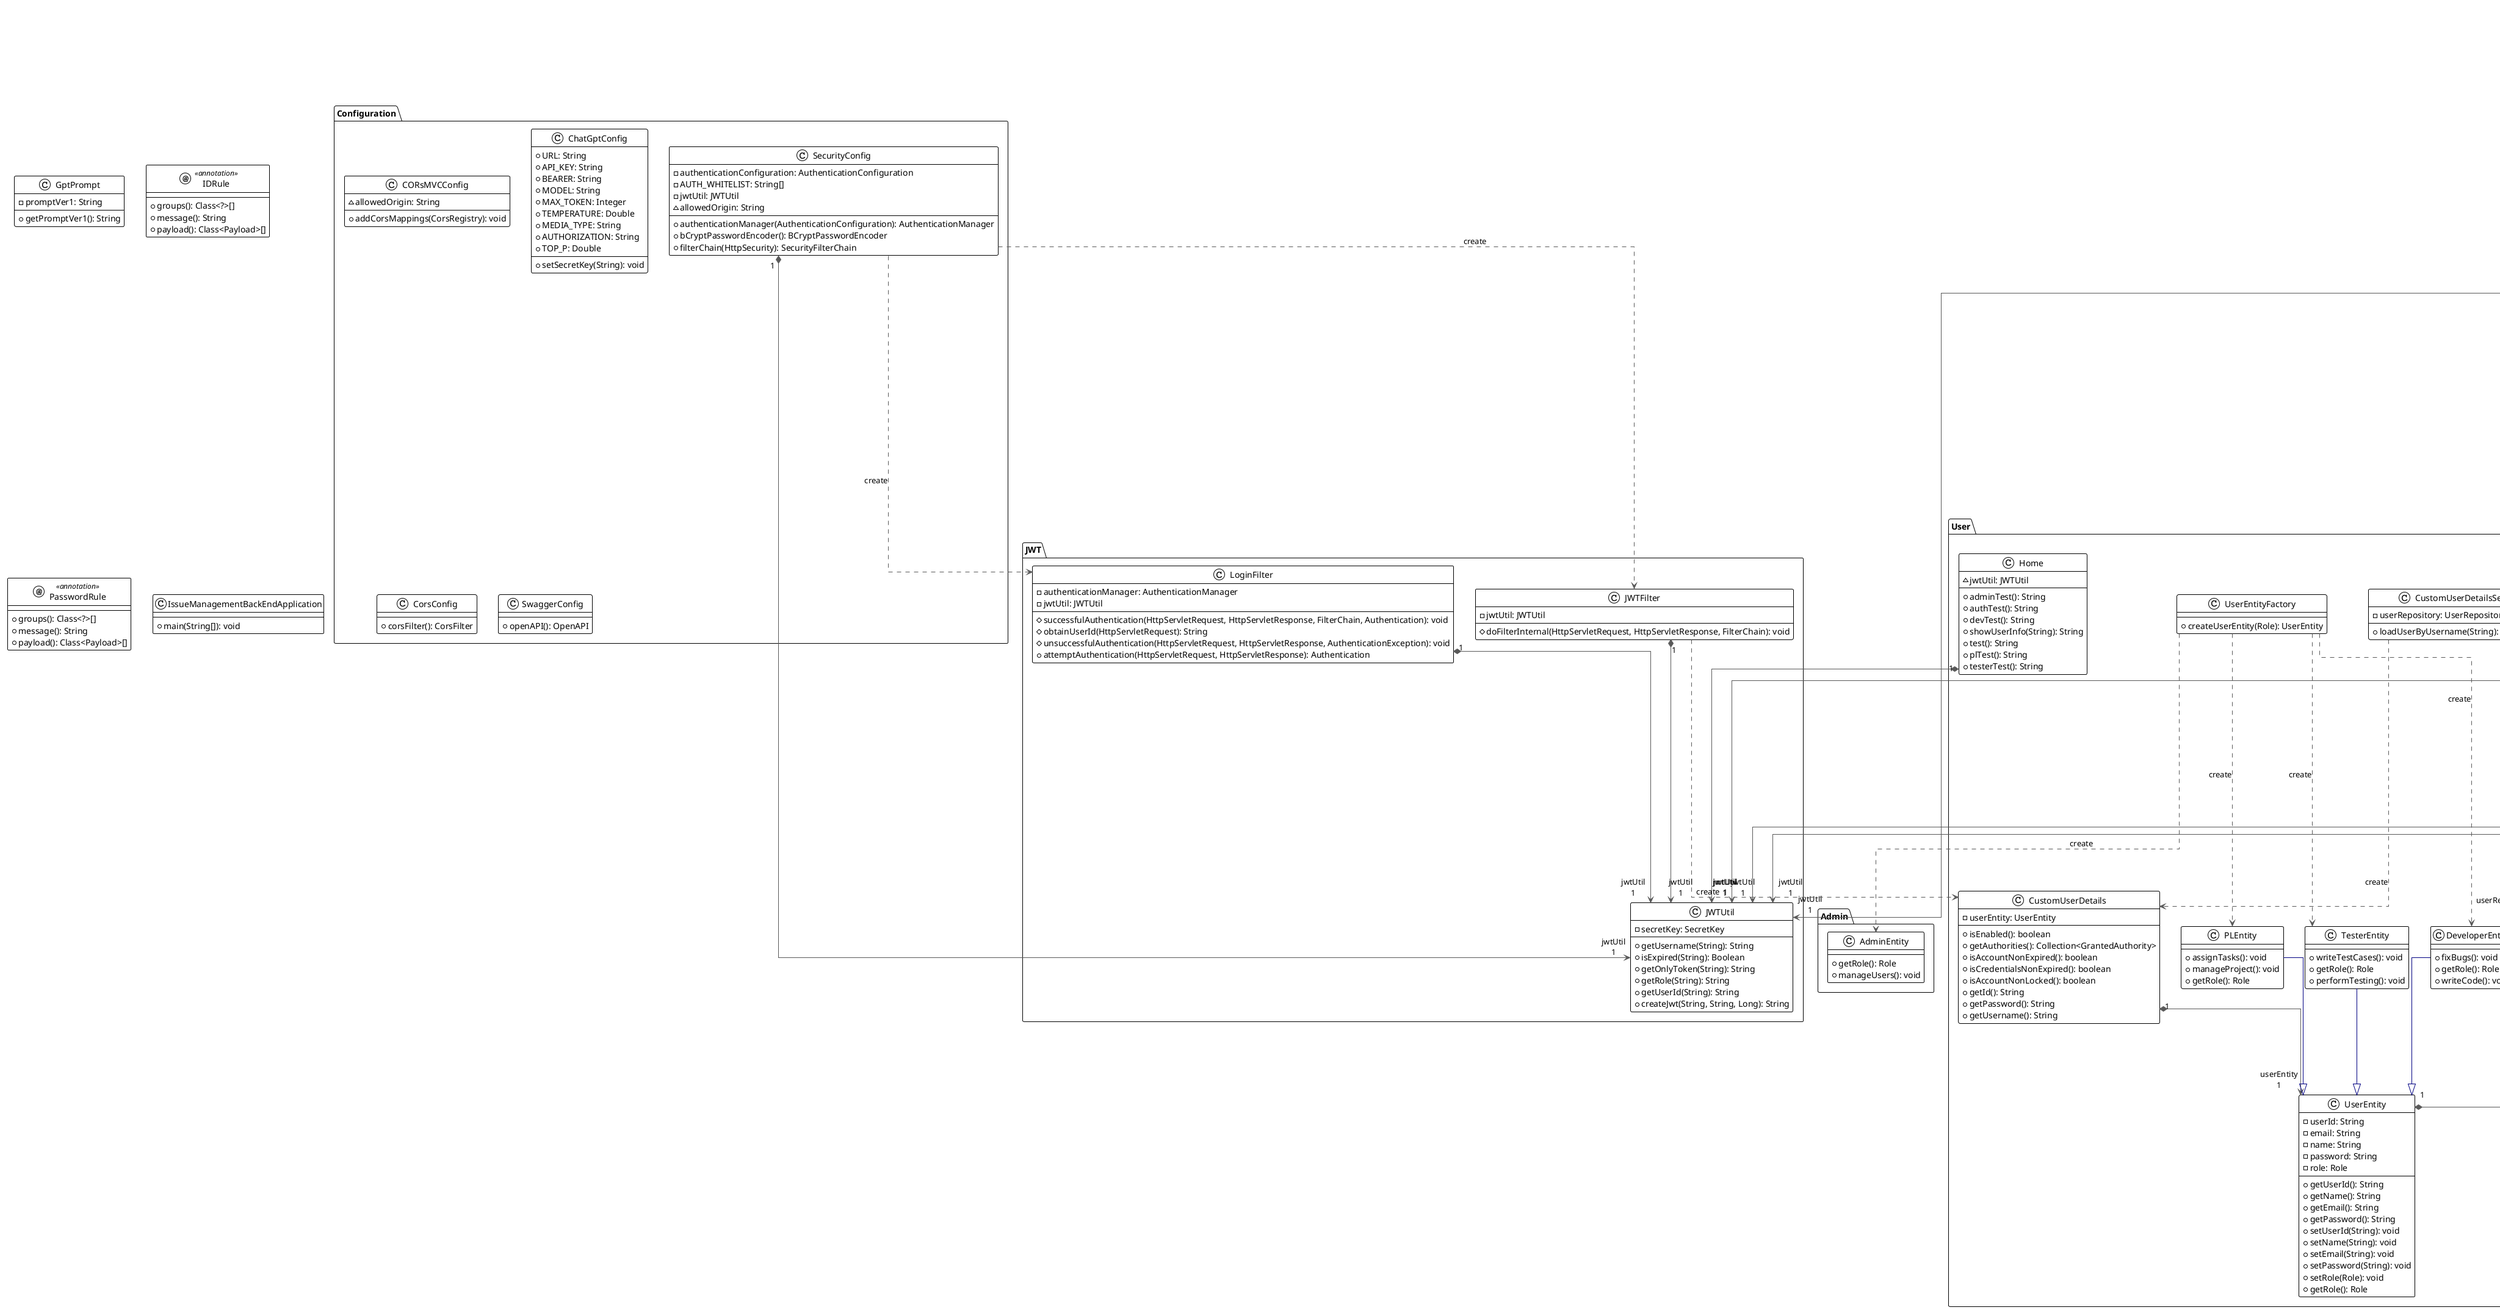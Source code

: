 @startuml

!theme plain
top to bottom direction
skinparam linetype ortho

package "Admin" {
  class AdminEntity {
    + getRole(): Role
    + manageUsers(): void
  }
}

package "Configuration" {
  class CORsMVCConfig {
    ~ allowedOrigin: String
    + addCorsMappings(CorsRegistry): void
  }
  class ChatGptConfig {
    + URL: String
    + API_KEY: String
    + BEARER: String
    + MODEL: String
    + MAX_TOKEN: Integer
    + TEMPERATURE: Double
    + MEDIA_TYPE: String
    + AUTHORIZATION: String
    + TOP_P: Double
    + setSecretKey(String): void
  }
  class CorsConfig {
    + corsFilter(): CorsFilter
  }
  class SecurityConfig {
    - authenticationConfiguration: AuthenticationConfiguration
    - AUTH_WHITELIST: String[]
    - jwtUtil: JWTUtil
    ~ allowedOrigin: String
    + authenticationManager(AuthenticationConfiguration): AuthenticationManager
    + bCryptPasswordEncoder(): BCryptPasswordEncoder
    + filterChain(HttpSecurity): SecurityFilterChain
  }
  class SwaggerConfig {
    + openAPI(): OpenAPI
  }
}

package "ChatGpt" {
  class ChatGptController {
    - chatGptService: ChatGptServiceIF
    + selectUser(Long): ChatGptResponseDTO
  }
  class ChatGptRequestDTO {
    - messages: List<Message>
    - topP: Double
    - maxTokens: Integer
    - temperature: Double
    - model: String
    + getModel(): String
    + getMessages(): List<Message>
    + getMaxTokens(): Integer
    + getTemperature(): Double
    + getTopP(): Double
    + builder(): ChatGptRequestDTOBuilder
  }
  class ChatGptResponseDTO {
    - id: String
    - created: LocalDate
    - model: String
    - object: String
    - choices: List<Choice>
    + getId(): String
    + getObject(): String
    + getCreated(): LocalDate
    + getModel(): String
    + getChoices(): List<Choice>
    + builder(): ChatGptResponseDTOBuilder
  }
  class ChatGptService {
    - issueService: IssueServiceIF
    - apiKey: String
    - projectMemberService: ProjectMemberServiceIF
    - restTemplate: RestTemplate
    + buildHttpEntity(ChatGptRequestDTO): HttpEntity<ChatGptRequestDTO>
    + getResponse(HttpEntity<ChatGptRequestDTO>): ChatGptResponseDTO
    + selectUser(Long): ChatGptResponseDTO
    + makeQuestionStr(List<IssueDTO>, IssueDTO, List<String>): String
  }
  interface ChatGptServiceIF << interface >> {
    + getResponse(HttpEntity<ChatGptRequestDTO>): ChatGptResponseDTO
    + buildHttpEntity(ChatGptRequestDTO): HttpEntity<ChatGptRequestDTO>
    + selectUser(Long): ChatGptResponseDTO
  }
  class Choice {
    - finishReason: String
    - index: Integer
    - message: Message
    + getMessage(): Message
    + getIndex(): Integer
    + getFinishReason(): String
    + builder(): ChoiceBuilder
  }
}

package "Comment" {
  class CommentController {
    - commentService: CommentServiceIF
    + createComment(CommentDTO, String, Long): Boolean
    + getComment(Long): CommentDTO
    + getCommentsInIssue(Long): List<CommentDTO>
    + updateComment(CommentDTO, Long): Boolean
    + deleteComment(Long): Boolean
  }
  class CommentDTO {
    - id: Long
    - text: String
    - createdAt: LocalDateTime
    - authorId: String
    - issueId: Long
    + getId(): Long
    + getText(): String
    + getCreatedAt(): LocalDateTime
    + getAuthorId(): String
    + getIssueId(): Long
  }
  class CommentEntity {
    - issueId: Long
    - authorId: String
    - commentId: Long
    - createdAt: LocalDateTime
    - text: String
    + getCommentId(): Long
    + getText(): String
    + getCreatedAt(): LocalDateTime
    + getAuthorId(): String
    + getIssueId(): Long
    + setCommentId(Long): void
    + setText(String): void
    + setCreatedAt(LocalDateTime): void
    + setAuthorId(String): void
    + setIssueId(Long): void
  }
  interface CommentRepository << interface >> {
    + save(S): S
    + findById(Long): Optional<CommentEntity>
    + findAllByIssueId(Long): List<CommentEntity>
    + deleteById(Long): void
  }
  class CommentService {
    - commentRepository: CommentRepository
    - jwtUtil: JWTUtil
    + createComment(CommentDTO, String, Long): Boolean
    + updateComment(CommentDTO, Long): Boolean
    + getCommentsInIssue(Long): List<CommentDTO>
    + getComment(Long): CommentDTO
    + deleteComment(Long): Boolean
    - entityToDTO(CommentEntity): CommentDTO
  }
  interface CommentServiceIF << interface >> {
    + getCommentsInIssue(Long): List<CommentDTO>
    + createComment(CommentDTO, String, Long): Boolean
    + deleteComment(Long): Boolean
    + getComment(Long): CommentDTO
    + updateComment(CommentDTO, Long): Boolean
  }
}

package "Issue" {
  class IssueController {
    - issueServiceIF: IssueServiceIF
    + assignDev(Long, String): void
    + fixIssue(String, Long): void
    + findStateIssues(Long, State): List<IssueDTO>
    + findAssignedToMeIssues(String): List<IssueDTO>
    + closeIssue(Long): void
    + findAssignedToMeIssuesInProject(Long, String): List<IssueDTO>
    + createIssue(IssueCreationRequestDTO, String): boolean
    + resolveIssue(String, Long): void
    + findFixedIssueRelatedReporterInProject(Long, String): List<IssueDTO>
    + findAllIssues(Long): List<IssueDTO>
    + findFixedIssueRelatedReporter(String): List<IssueDTO>
    + getIssue(Long): IssueDTO
  }
  class IssueCreationRequestDTO {
    - issue: IssueDTO
    - comment: CommentDTO
    + getIssue(): IssueDTO
    + getComment(): CommentDTO
  }
  class IssueDTO {
    - startDate: LocalDateTime
    - projectId: Long
    - status: State
    - id: Long
    - description: String
    - assignee: UserDTO
    - comments: List<CommentDTO>
    - priority: Priority
    - reporter: UserDTO
    - endDate: LocalDateTime
    - title: String
    - fixer: UserDTO
    + getDescription(): String
    + getId(): Long
    + getTitle(): String
    + getReporter(): UserDTO
    + getStatus(): State
    + getPriority(): Priority
    + getAssignee(): UserDTO
    + getFixer(): UserDTO
    + getProjectId(): Long
    + getComments(): List<CommentDTO>
    + getStartDate(): LocalDateTime
    + getEndDate(): LocalDateTime
  }
  class IssueEntity {
    - title: String
    - priority: Priority
    - fixerId: String?
    - reporterId: String
    - status: State
    - assigneeId: String?
    - issueId: Long
    - description: String
    - endDate: LocalDateTime?
    - projectId: Long
    - startDate: LocalDateTime
    + getDescription(): String
    + getTitle(): String
    + getIssueId(): Long
    + setDescription(String): void
    + getReporterId(): String
    + setAssigneeId(String?): void
    + setProjectId(Long): void
    + getStatus(): State
    + setEndDate(LocalDateTime?): void
    + getPriority(): Priority
    + getAssigneeId(): String?
    + setIssueId(Long): void
    + setStartDate(LocalDateTime): void
    + getEndDate(): LocalDateTime?
    + getFixerId(): String?
    + getProjectId(): Long
    + getStartDate(): LocalDateTime
    + setPriority(Priority): void
    + setTitle(String): void
    + setStatus(State): void
    + setFixerId(String?): void
    + setReporterId(String): void
  }
  class IssueService {
    - userService: UserServiceIF
    - commentService: CommentServiceIF
    - jwtUtil: JWTUtil
    - issueRepository: IssueRepository
    - statisticsRepository: StatisticsRepository
    + deleteIssue(Long): void
    + countByProjectIdAndPriority(Long, Priority): Long
    + switchIssueEntityToDTO(IssueEntity): IssueDTO
    + findFixedIssueRelatedToReporter(String): List<IssueDTO>
    + updateIssue(IssueDTO, Long): void
    + findStateIssues(Long, State): List<IssueDTO>
    + createIssue(IssueDTO, CommentDTO, String): boolean
    + findFixedIssueInProjectRelatedToReporter(String, Long): List<IssueDTO>
    + findAllIssuesRelatedAssignee(List<String>): List<IssueDTO>
    + findIssuesInProjectAssignedToMe(Long, String): List<IssueDTO>
    + resolveIssue(String, Long): void
    + countByStatus(State): Long
    + assignDev(Long, String): void
    + getIssue(Long): IssueDTO
    + closeIssue(Long): void
    + findAllIssuesInProject(Long): List<IssueDTO>
    + findIssuesByState(Long, State): List<IssueDTO>
    + findIssuesAssignedToMe(String): List<IssueDTO>
    + countByPriority(Priority): Long
    + fixIssue(String, Long): void
    + switchIssueDTOToEntity(IssueDTO, String): IssueEntity
    + countByProjectIdAndStatus(Long, State): Long
  }
  interface IssueRepository << interface >> {
    + findAllByStatusAndReporterId(State, String): List<IssueEntity>
    + findAllByAssigneeIdIn(List<String>): List<IssueEntity>
    + findAllByStatusAndAssigneeIdAndProjectId(State, String, Long): List<IssueEntity>
    + countByProjectIdAndStatus(Long, State): Long
    + findAll(): List<IssueEntity>
    + findAllByProjectId(Long): List<IssueEntity>
    + findById(Long): Optional<IssueEntity>
    + findAllByStatus(State): List<IssueEntity>
    + countByPriority(Priority): Long
    + findAllByProjectIdAndStatusNot(Long, State): List<IssueEntity>
    + countByProjectIdAndPriority(Long, Priority): Long
    + save(S): S
    + findAllByStatusAndAssigneeId(State, String): List<IssueEntity>
    + delete(IssueEntity): void
    + countByStatus(State): Long
    + findAllByStatusAndReporterIdAndProjectId(State, String, Long): List<IssueEntity>
    + findAllByStatusAndProjectId(State, Long): List<IssueEntity>
  }
  interface IssueServiceIF << interface >> {
    + deleteIssue(Long): void
    + resolveIssue(String, Long): void
    + closeIssue(Long): void
    + findAllIssuesInProject(Long): List<IssueDTO>
    + findIssuesInProjectAssignedToMe(Long, String): List<IssueDTO>
    + findAllIssuesRelatedAssignee(List<String>): List<IssueDTO>
    + fixIssue(String, Long): void
    + findFixedIssueInProjectRelatedToReporter(String, Long): List<IssueDTO>
    + findFixedIssueRelatedToReporter(String): List<IssueDTO>
    + countByPriority(Priority): Long
    + switchIssueEntityToDTO(IssueEntity): IssueDTO
    + switchIssueDTOToEntity(IssueDTO, String): IssueEntity
    + updateIssue(IssueDTO, Long): void
    + countByProjectIdAndStatus(Long, State): Long
    + countByStatus(State): Long
    + createIssue(IssueDTO, CommentDTO, String): boolean
    + countByProjectIdAndPriority(Long, Priority): Long
    + getIssue(Long): IssueDTO
    + assignDev(Long, String): void
    + findIssuesAssignedToMe(String): List<IssueDTO>
    + findIssuesByState(Long, State): List<IssueDTO>
  }
}

package "JWT" {
  class JWTFilter {
    - jwtUtil: JWTUtil
    # doFilterInternal(HttpServletRequest, HttpServletResponse, FilterChain): void
  }
  class JWTUtil {
    - secretKey: SecretKey
    + getUsername(String): String
    + isExpired(String): Boolean
    + getOnlyToken(String): String
    + getRole(String): String
    + getUserId(String): String
    + createJwt(String, String, Long): String
  }
  class LoginFilter {
    - authenticationManager: AuthenticationManager
    - jwtUtil: JWTUtil
    # successfulAuthentication(HttpServletRequest, HttpServletResponse, FilterChain, Authentication): void
    # obtainUserId(HttpServletRequest): String
    # unsuccessfulAuthentication(HttpServletRequest, HttpServletResponse, AuthenticationException): void
    + attemptAuthentication(HttpServletRequest, HttpServletResponse): Authentication
  }
}

package "Enums" {
  enum MainCause << enumeration >> {
    + TYPO:
    + LOGIC:
    + CONFIGURATION:
    + INFRA:
    + DOCUMENTATION:
    + FEATURE:
    + RESOLVING:
    + STRUCTURE:
    + valueOf(String): MainCause
    + values(): MainCause[]
  }
  enum Priority << enumeration >> {
    + CRITICAL:
    + MAJOR:
    + MINOR:
    + TRIVIAL:
    + BLOCKER:
    + values(): Priority[]
    + valueOf(String): Priority
  }
  enum ProjectState << enumeration >> {
    + Closed:
    + InProgress:
    + values(): ProjectState[]
    + valueOf(String): ProjectState
  }
  enum Role << enumeration >> {
    + ROLE_PL:
    + ROLE_ADMIN:
    + ROLE_DEVELOPER:
    + ROLE_TESTER:
    + values(): Role[]
    + valueOf(String): Role
  }
  enum State << enumeration >> {
    + NEW:
    + RESOLVED:
    + CLOSED:
    + FIXED:
    + ASSIGNED:
    + valueOf(String): State
    + values(): State[]
  }
}

package "Statistics" {
  class StatisticsController {
    - statisticsService: StatisticsServiceIF
    + getStatisticsById(Long): StatisticsDTO
    + deleteIssueStatistics(Long): Boolean
    + getNumberOfIssuesInProject(Long): Long
    + getNumbersByStateAndDuration(Long, Long, Long): Long
    + createIssueStatistics(StatisticsDTO): Boolean
    + getNumberOfIssuesByProjectAndPriority(Long): HashMap<String, Long>
    + getNumbersByStateAndDuration(Long, Long): Long
    + getNumbersByProjectAndState(Long): HashMap<String, Long>
    + updateIssueStatistics(StatisticsDTO, Long): Boolean
    + getNumbersByMainCause(): HashMap<String, Long>
    + getNumbers(): Long
    + getNumbersByPriority(): HashMap<String, Long>
    + getNumbersByState(): HashMap<String, Long>
    + getNumberOfIssuesByProjectAndMainCause(Long): HashMap<String, Long>
  }
  class StatisticsDTO {
    - mainCause: MainCause
    - endDate: LocalDateTime
    - projectId: Long
    - startDate: LocalDateTime
    - id: Long
    - issueId: Long
    - duration: Long
    - calculateDuration(): Long
    + getId(): Long
    + getIssueId(): Long
    + getProjectId(): Long
    + getStartDate(): LocalDateTime
    + getEndDate(): LocalDateTime
    + getDuration(): Long
    + getMainCause(): MainCause
  }
  class StatisticsEntity {
    - mainCause: MainCause
    - duration: Long?
    - statisticsId: Long
    - projectId: Long
    - startDate: LocalDateTime
    - endDate: LocalDateTime?
    - issueId: Long
    + getProjectId(): Long
    + getStatisticsId(): Long
    + getIssueId(): Long
    + getStartDate(): LocalDateTime
    + setEndDate(LocalDateTime?): void
    + getEndDate(): LocalDateTime?
    + getDuration(): Long?
    + getMainCause(): MainCause
    + setMainCause(MainCause): void
    + setStatisticsId(Long): void
    + setIssueId(Long): void
    + setProjectId(Long): void
    + setStartDate(LocalDateTime): void
    + setDuration(Long?): void
  }
  interface StatisticsRepository << interface >> {
    + countByProjectIdAndDurationBetween(Long, Long, Long): Long
    + countByProjectIdAndMainCause(Long, MainCause): Long
    + save(S): S
    + deleteById(Long): void
    + findById(Long): Optional<StatisticsEntity>
    + countByMainCause(MainCause): Long
    + countByDurationBetween(Long, Long): Long
    + countByProjectId(Long): Long
  }
  class StatisticsService {
    - statisticsRepository: StatisticsRepository
    - issueService: IssueServiceIF
    + getNumberOfIssuesByProjectAndPriority(Long): HashMap<String, Long>
    + getNumberOfAllIssues(): Long
    + getStatisticsByID(Long): StatisticsDTO
    + getNumberOfAllIssuesByState(): HashMap<String, Long>
    + getNumberOfIssuesByProject(Long): Long
    + getNumberOfIssuesByProjectWithinDuration(Long, Long, Long): Long
    + deleteIssueStatistics(Long): Boolean
    + getNumberOfAllIssuesByMainCause(): HashMap<String, Long>
    + getNumberOfAllIssuesByPriority(): HashMap<String, Long>
    + createIssueStatistics(StatisticsDTO): Boolean
    + getNumberOfIssuesWithinDuration(Long, Long): Long
    + getNumberOfIssuesByProjectAndState(Long): HashMap<String, Long>
    + getNumberOfIssuesByProjectAndMainCause(Long): HashMap<String, Long>
    + updateIssueStatistics(StatisticsDTO, Long): Boolean
  }
  interface StatisticsServiceIF << interface >> {
    + getNumberOfAllIssuesByPriority(): HashMap<String, Long>
    + getNumberOfAllIssuesByMainCause(): HashMap<String, Long>
    + getNumberOfIssuesByProjectAndMainCause(Long): HashMap<String, Long>
    + getNumberOfIssuesByProjectWithinDuration(Long, Long, Long): Long
    + getNumberOfIssuesByProjectAndState(Long): HashMap<String, Long>
    + getNumberOfAllIssuesByState(): HashMap<String, Long>
    + getNumberOfIssuesWithinDuration(Long, Long): Long
    + createIssueStatistics(StatisticsDTO): Boolean
    + getNumberOfIssuesByProject(Long): Long
    + getNumberOfAllIssues(): Long
    + updateIssueStatistics(StatisticsDTO, Long): Boolean
    + getNumberOfIssuesByProjectAndPriority(Long): HashMap<String, Long>
    + getStatisticsByID(Long): StatisticsDTO
    + deleteIssueStatistics(Long): Boolean
  }
}

package "User" {
  class CustomUserDetails {
    - userEntity: UserEntity
    + isEnabled(): boolean
    + getAuthorities(): Collection<GrantedAuthority>
    + isAccountNonExpired(): boolean
    + isCredentialsNonExpired(): boolean
    + isAccountNonLocked(): boolean
    + getId(): String
    + getPassword(): String
    + getUsername(): String
  }
  class CustomUserDetailsService {
    - userRepository: UserRepository
    + loadUserByUsername(String): UserDetails
  }
  class DeveloperEntity {
    + fixBugs(): void
    + getRole(): Role
    + writeCode(): void
  }
  class Home {
    ~ jwtUtil: JWTUtil
    + adminTest(): String
    + authTest(): String
    + devTest(): String
    + showUserInfo(String): String
    + test(): String
    + plTest(): String
    + testerTest(): String
  }
  class PLEntity {
    + assignTasks(): void
    + manageProject(): void
    + getRole(): Role
  }
  class TesterEntity {
    + writeTestCases(): void
    + getRole(): Role
    + performTesting(): void
  }
  class UserController {
    - userService: UserServiceIF
    + CreateUser(UserDTO): boolean
    + getUser(String): UserDTO
    + findAllByRole(Role): List<UserDTO>
  }
  class UserDTO {
    - name: String
    - email: String
    - password: String
    - id: String
    - role: Role
    + getId(): String
    + getName(): String
    + getEmail(): String
    + getPassword(): String
    + getRole(): Role
  }
  class UserEntity {
    - userId: String
    - email: String
    - name: String
    - password: String
    - role: Role
    + getUserId(): String
    + getName(): String
    + getEmail(): String
    + getPassword(): String
    + setUserId(String): void
    + setName(String): void
    + setEmail(String): void
    + setPassword(String): void
    + setRole(Role): void
    + getRole(): Role
  }
  class UserEntityFactory {
    + createUserEntity(Role): UserEntity
  }
  interface UserRepository << interface >> {
    + existsByUserId(String): Boolean
    + findByUserId(String): UserEntity
    + findAllByRole(Role): List<UserEntity>
  }
  class UserService {
    - jwtUtil: JWTUtil
    - bCryptPasswordEncoder: BCryptPasswordEncoder
    - userRepository: UserRepository
    + updateUser(UserDTO, String): void
    + deleteUser(String): void
    + getAllUserByRole(Role): List<UserDTO>
    + switchUserEntityToDTO(UserEntity): UserDTO
    + getUser(String): UserDTO
    + createUser(UserDTO): boolean
    + isValidPassword(String): boolean
  }
  interface UserServiceIF << interface >> {
    + createUser(UserDTO): boolean
    + updateUser(UserDTO, String): void
    + getAllUserByRole(Role): List<UserDTO>
    + getUser(String): UserDTO
    + deleteUser(String): void
    + switchUserEntityToDTO(UserEntity): UserDTO
  }
}

package "Project" {
  class ProjectController {
    - projectService: ProjectServiceIF
    + createProject(ProjectDTO, String): boolean
    + deleteProject(Long): boolean
    + getProject(Long): ProjectDTO
    + changeDiffState(Long, ProjectState): boolean
    + updateProject(ProjectDTO): boolean
  }
  class ProjectDTO {
    - id: Long
    - description: String
    - name: String
    - adminId: String
    - projectState: ProjectState
    + getId(): Long
    + getName(): String
    + getDescription(): String
    + getProjectState(): ProjectState
    + getAdminId(): String
  }
  class ProjectEntity {
    - adminId: String
    - projectId: Long
    - projectState: ProjectState
    - description: String
    - name: String
    + getProjectId(): Long
    + getName(): String
    + getProjectState(): ProjectState
    + getDescription(): String
    + getAdminId(): String
    + setProjectId(Long): void
    + setName(String): void
    + setProjectState(ProjectState): void
    + setDescription(String): void
    + setAdminId(String): void
  }
  interface ProjectRepository << interface >> {
    + findById(Long): Optional<ProjectEntity>
    + delete(ProjectEntity): void
    + save(S): S
    + findAll(): List<ProjectEntity>
  }
  class ProjectService {
    - userService: UserService
    - projectRepository: ProjectRepository
    - projectMemberService: ProjectMemberService
    - jwtUtil: JWTUtil
    + updateProject(ProjectDTO): boolean
    + switchProjectEntityToDTO(ProjectEntity): ProjectDTO
    + switchProjectDTOToEntity(ProjectDTO): ProjectEntity
    + changeDiffState(Long, ProjectState): boolean
    + createProject(ProjectDTO, String): boolean
    + assignUserToProject(Long, UserDTO): void
    + deleteProject(Long): boolean
    + getProject(Long): ProjectDTO
  }
  interface ProjectServiceIF << interface >> {
    + assignUserToProject(Long, UserDTO): void
    + switchProjectEntityToDTO(ProjectEntity): ProjectDTO
    + createProject(ProjectDTO, String): boolean
    + deleteProject(Long): boolean
    + getProject(Long): ProjectDTO
    + updateProject(ProjectDTO): boolean
    + switchProjectDTOToEntity(ProjectDTO): ProjectEntity
    + changeDiffState(Long, ProjectState): boolean
  }
}

package "ProjectMember" {
  class ProjectMemberController {
    - projectMemberService: ProjectMemberServiceIF
    + deleteProjectMember(Long, String): boolean
    + addProjectMember(ProjectMemberDTO): boolean
    + getMembersInProject(Long): List<UserDTO>
    + getProjectsOfUser(String): List<ProjectDTO>
    + getSpecificUsersOfRoleInProject(Long, Role): List<UserDTO>
  }
  class ProjectMemberDTO {
    - projectId: Long
    - mappingId: Long
    - role: Role
    - userId: String
    + getMappingId(): Long
    + getProjectId(): Long
    + getUserId(): String
    + getRole(): Role
  }
  class ProjectMemberEntity {
    - userId: String
    - projectId: Long
    - role: Role
    - mappingId: Long
    + getMappingId(): Long
    + getProjectId(): Long
    + getUserId(): String
    + getRole(): Role
    + setMappingId(Long): void
    + setProjectId(Long): void
    + setUserId(String): void
    + setRole(Role): void
  }
  class ProjectMemberNotFoundException
  interface ProjectMemberRepository << interface >> {
    + findAllByUserId(String): List<ProjectMemberEntity>
    + existsByProjectIdAndUserId(Long, String): Boolean
    + deleteByProjectIdAndUserId(Long, String): Long
    + findAllByProjectId(Long): List<ProjectMemberEntity>
    + findAllByProjectIdAndRole(Long, Role): List<ProjectMemberEntity>
    + findById(Long): Optional<ProjectMemberEntity>
    + existsByUserId(String): Boolean
    + save(S): S
  }
  class ProjectMemberService {
    - userService: UserServiceIF
    - projectMemberRepository: ProjectMemberRepository
    - projectRepository: ProjectRepository
    + getMembersInProject(Long): List<UserDTO>
    + getSpecificUsersOfRoleInProject(Long, Role): List<UserDTO>
    + addProjectMember(ProjectMemberDTO): boolean
    + deleteProjectMember(Long, String): Boolean
    + getProjectsOfUser(String): List<ProjectDTO>
  }
  interface ProjectMemberServiceIF << interface >> {
    + getProjectsOfUser(String): List<ProjectDTO>
    + addProjectMember(ProjectMemberDTO): boolean
    + getSpecificUsersOfRoleInProject(Long, Role): List<UserDTO>
    + deleteProjectMember(Long, String): Boolean
    + getMembersInProject(Long): List<UserDTO>
  }
}

class GptPrompt {
  - promptVer1: String
  + getPromptVer1(): String
}

annotation IDRule << annotation >> {
  + groups(): Class<?>[]
  + message(): String
  + payload(): Class<Payload>[]
}
annotation PasswordRule << annotation >> {
  + groups(): Class<?>[]
  + message(): String
  + payload(): Class<Payload>[]
}

class Message {
  - role: String
  - content: String
  + getRole(): String
  + getContent(): String
}

class ObjectNotFoundException
class IssueManagementBackEndApplication {
  + main(String[]): void
}

ChatGptController                 "1" *-[#595959,plain]-> "chatGptService\n1" ChatGptServiceIF
ChatGptRequestDTO                 "1" *-[#595959,plain]-> "messages\n*" Message
ChatGptResponseDTO                "1" *-[#595959,plain]-> "choices\n*" Choice
ChatGptService                     -[#595959,dashed]->  ChatGptRequestDTO                 : "«create»"
ChatGptService                     -[#008200,dashed]-^  ChatGptServiceIF
ChatGptService                    "1" *-[#595959,plain]-> "issueService\n1" IssueServiceIF
ChatGptService                    "1" *-[#595959,plain]-> "projectMemberService\n1" ProjectMemberServiceIF
ChatGptService                     -[#595959,dashed]->  QuestionRequestDTO                : "«create»"
Choice                            "1" *-[#595959,plain]-> "message\n1" Message
CommentController                 "1" *-[#595959,plain]-> "commentService\n1" CommentServiceIF
CommentService                     -[#595959,dashed]->  CommentDTO                        : "«create»"
CommentService                     -[#595959,dashed]->  CommentEntity                     : "«create»"
CommentService                    "1" *-[#595959,plain]-> "commentRepository\n1" CommentRepository
CommentService                     -[#008200,dashed]-^  CommentServiceIF
CommentService                    "1" *-[#595959,plain]-> "jwtUtil\n1" JWTUtil
CommentService                     -[#595959,dashed]->  ObjectNotFoundException           : "«create»"
CustomUserDetails                 "1" *-[#595959,plain]-> "userEntity\n1" UserEntity
CustomUserDetailsService           -[#595959,dashed]->  CustomUserDetails                 : "«create»"
CustomUserDetailsService          "1" *-[#595959,plain]-> "userRepository\n1" UserRepository
DeveloperEntity                    -[#000082,plain]-^  UserEntity
Home                              "1" *-[#595959,plain]-> "jwtUtil\n1" JWTUtil
IssueController                   "1" *-[#595959,plain]-> "issueServiceIF\n1" IssueServiceIF
IssueCreationRequestDTO           "1" *-[#595959,plain]-> "comment\n1" CommentDTO
IssueCreationRequestDTO           "1" *-[#595959,plain]-> "issue\n1" IssueDTO
IssueDTO                          "1" *-[#595959,plain]-> "comments\n*" CommentDTO
IssueDTO                          "1" *-[#595959,plain]-> "priority\n1" Priority
IssueDTO                          "1" *-[#595959,plain]-> "status\n1" State
IssueDTO                          "1" *-[#595959,plain]-> "reporter\n1" UserDTO
IssueEntity                       "1" *-[#595959,plain]-> "priority\n1" Priority
IssueEntity                       "1" *-[#595959,plain]-> "status\n1" State
IssueService                      "1" *-[#595959,plain]-> "commentService\n1" CommentServiceIF
IssueService                       -[#595959,dashed]->  IssueDTO                          : "«create»"
IssueService                       -[#595959,dashed]->  IssueEntity                       : "«create»"
IssueService                      "1" *-[#595959,plain]-> "issueRepository\n1" IssueRepository
IssueService                       -[#008200,dashed]-^  IssueServiceIF
IssueService                      "1" *-[#595959,plain]-> "jwtUtil\n1" JWTUtil
IssueService                       -[#595959,dashed]->  StatisticsEntity                  : "«create»"
IssueService                      "1" *-[#595959,plain]-> "statisticsRepository\n1" StatisticsRepository
IssueService                      "1" *-[#595959,plain]-> "userService\n1" UserServiceIF
JWTFilter                          -[#595959,dashed]->  CustomUserDetails                 : "«create»"
JWTFilter                         "1" *-[#595959,plain]-> "jwtUtil\n1" JWTUtil
LoginFilter                       "1" *-[#595959,plain]-> "jwtUtil\n1" JWTUtil
PLEntity                           -[#000082,plain]-^  UserEntity
ProjectController                 "1" *-[#595959,plain]-> "projectService\n1" ProjectServiceIF
ProjectDTO                        "1" *-[#595959,plain]-> "projectState\n1" ProjectState
ProjectEntity                     "1" *-[#595959,plain]-> "projectState\n1" ProjectState
ProjectMemberController           "1" *-[#595959,plain]-> "projectMemberService\n1" ProjectMemberServiceIF
ProjectMemberDTO                  "1" *-[#595959,plain]-> "role\n1" Role
ProjectMemberEntity               "1" *-[#595959,plain]-> "role\n1" Role
ProjectMemberService               -[#595959,dashed]->  ProjectDTO                        : "«create»"
ProjectMemberService               -[#595959,dashed]->  ProjectMemberEntity               : "«create»"
ProjectMemberService               -[#595959,dashed]->  ProjectMemberNotFoundException    : "«create»"
ProjectMemberService              "1" *-[#595959,plain]-> "projectMemberRepository\n1" ProjectMemberRepository
ProjectMemberService               -[#008200,dashed]-^  ProjectMemberServiceIF
ProjectMemberService              "1" *-[#595959,plain]-> "projectRepository\n1" ProjectRepository
ProjectMemberService              "1" *-[#595959,plain]-> "userService\n1" UserServiceIF
ProjectService                    "1" *-[#595959,plain]-> "jwtUtil\n1" JWTUtil
ProjectService                     -[#595959,dashed]->  ProjectDTO                        : "«create»"
ProjectService                     -[#595959,dashed]->  ProjectEntity                     : "«create»"
ProjectService                     -[#595959,dashed]->  ProjectMemberDTO                  : "«create»"
ProjectService                    "1" *-[#595959,plain]-> "projectMemberService\n1" ProjectMemberService
ProjectService                    "1" *-[#595959,plain]-> "projectRepository\n1" ProjectRepository
ProjectService                     -[#008200,dashed]-^  ProjectServiceIF
ProjectService                    "1" *-[#595959,plain]-> "userService\n1" UserService
QuestionRequestDTO                 -[#595959,dashed]->  Message                           : "«create»"
QuestionRequestDTO                "1" *-[#595959,plain]-> "messages\n*" Message
SecurityConfig                     -[#595959,dashed]->  JWTFilter                         : "«create»"
SecurityConfig                    "1" *-[#595959,plain]-> "jwtUtil\n1" JWTUtil
SecurityConfig                     -[#595959,dashed]->  LoginFilter                       : "«create»"
StatisticsController              "1" *-[#595959,plain]-> "statisticsService\n1" StatisticsServiceIF
StatisticsDTO                     "1" *-[#595959,plain]-> "mainCause\n1" MainCause
StatisticsEntity                  "1" *-[#595959,plain]-> "mainCause\n1" MainCause
StatisticsService                 "1" *-[#595959,plain]-> "issueService\n1" IssueServiceIF
StatisticsService                  -[#595959,dashed]->  ObjectNotFoundException           : "«create»"
StatisticsService                  -[#595959,dashed]->  StatisticsDTO                     : "«create»"
StatisticsService                  -[#595959,dashed]->  StatisticsEntity                  : "«create»"
StatisticsService                 "1" *-[#595959,plain]-> "statisticsRepository\n1" StatisticsRepository
StatisticsService                  -[#008200,dashed]-^  StatisticsServiceIF
TesterEntity                       -[#000082,plain]-^  UserEntity
UserController                    "1" *-[#595959,plain]-> "userService\n1" UserServiceIF
UserDTO                           "1" *-[#595959,plain]-> "role\n1" Role
UserEntity                        "1" *-[#595959,plain]-> "role\n1" Role
UserEntityFactory                  -[#595959,dashed]->  AdminEntity                       : "«create»"
UserEntityFactory                  -[#595959,dashed]->  DeveloperEntity                   : "«create»"
UserEntityFactory                  -[#595959,dashed]->  PLEntity                          : "«create»"
UserEntityFactory                  -[#595959,dashed]->  TesterEntity                      : "«create»"
UserService                       "1" *-[#595959,plain]-> "jwtUtil\n1" JWTUtil
UserService                        -[#595959,dashed]->  UserDTO                           : "«create»"
UserService                       "1" *-[#595959,plain]-> "userRepository\n1" UserRepository
UserService                        -[#008200,dashed]-^  UserServiceIF
@enduml

